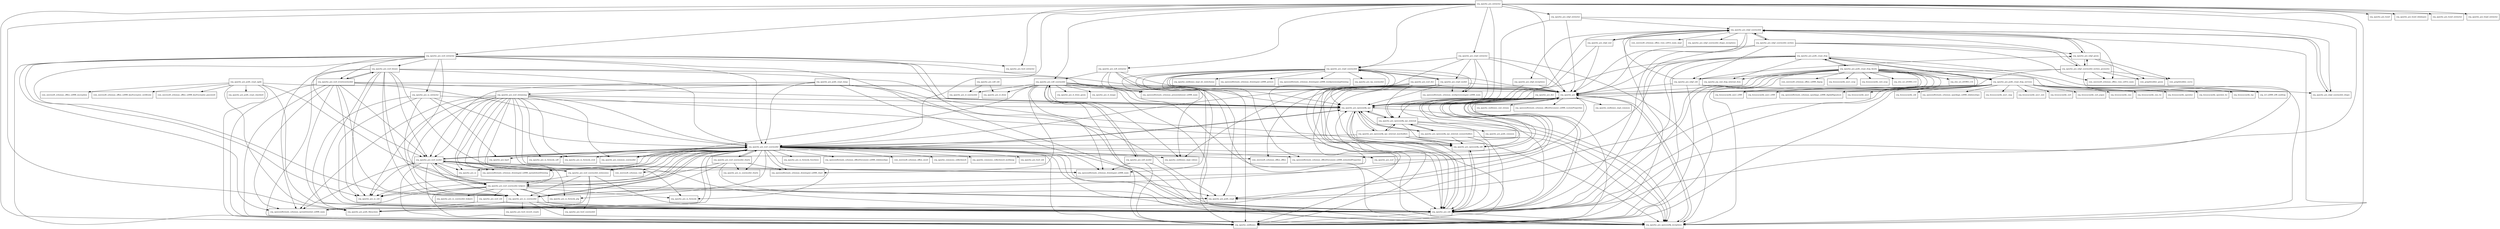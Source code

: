 digraph poi_ooxml_3_16_package_dependencies {
  node [shape = box, fontsize=10.0];
  org_apache_poi -> org_apache_poi_openxml4j_exceptions;
  org_apache_poi -> org_apache_poi_openxml4j_opc;
  org_apache_poi -> org_apache_poi_openxml4j_opc_internal;
  org_apache_poi -> org_apache_poi_openxml4j_util;
  org_apache_poi -> org_apache_poi_poifs_filesystem;
  org_apache_poi -> org_apache_poi_util;
  org_apache_poi -> org_apache_xmlbeans;
  org_apache_poi -> org_apache_xmlbeans_impl_common;
  org_apache_poi -> org_apache_xmlbeans_xml_stream;
  org_apache_poi -> org_openxmlformats_schemas_officeDocument_x2006_customProperties;
  org_apache_poi -> org_openxmlformats_schemas_officeDocument_x2006_extendedProperties;
  org_apache_poi_dev -> org_apache_poi_openxml4j_exceptions;
  org_apache_poi_dev -> org_apache_poi_openxml4j_opc;
  org_apache_poi_dev -> org_apache_poi_openxml4j_opc_internal;
  org_apache_poi_dev -> org_apache_poi_openxml4j_util;
  org_apache_poi_dev -> org_apache_poi_util;
  org_apache_poi_extractor -> org_apache_poi;
  org_apache_poi_extractor -> org_apache_poi_hsmf;
  org_apache_poi_extractor -> org_apache_poi_hsmf_datatypes;
  org_apache_poi_extractor -> org_apache_poi_hsmf_extractor;
  org_apache_poi_extractor -> org_apache_poi_hssf_extractor;
  org_apache_poi_extractor -> org_apache_poi_hwpf_extractor;
  org_apache_poi_extractor -> org_apache_poi_openxml4j_exceptions;
  org_apache_poi_extractor -> org_apache_poi_openxml4j_opc;
  org_apache_poi_extractor -> org_apache_poi_poifs_filesystem;
  org_apache_poi_extractor -> org_apache_poi_util;
  org_apache_poi_extractor -> org_apache_poi_xdgf_extractor;
  org_apache_poi_extractor -> org_apache_poi_xslf_extractor;
  org_apache_poi_extractor -> org_apache_poi_xslf_usermodel;
  org_apache_poi_extractor -> org_apache_poi_xssf_extractor;
  org_apache_poi_extractor -> org_apache_poi_xssf_usermodel;
  org_apache_poi_extractor -> org_apache_poi_xwpf_extractor;
  org_apache_poi_extractor -> org_apache_poi_xwpf_usermodel;
  org_apache_poi_extractor -> org_apache_xmlbeans;
  org_apache_poi_openxml4j_exceptions -> org_apache_poi;
  org_apache_poi_openxml4j_opc -> org_apache_poi_openxml4j_exceptions;
  org_apache_poi_openxml4j_opc -> org_apache_poi_openxml4j_opc_internal;
  org_apache_poi_openxml4j_opc -> org_apache_poi_openxml4j_opc_internal_marshallers;
  org_apache_poi_openxml4j_opc -> org_apache_poi_openxml4j_opc_internal_unmarshallers;
  org_apache_poi_openxml4j_opc -> org_apache_poi_openxml4j_util;
  org_apache_poi_openxml4j_opc -> org_apache_poi_util;
  org_apache_poi_openxml4j_opc_internal -> org_apache_poi_openxml4j_exceptions;
  org_apache_poi_openxml4j_opc_internal -> org_apache_poi_openxml4j_opc;
  org_apache_poi_openxml4j_opc_internal -> org_apache_poi_openxml4j_opc_internal_marshallers;
  org_apache_poi_openxml4j_opc_internal -> org_apache_poi_openxml4j_opc_internal_unmarshallers;
  org_apache_poi_openxml4j_opc_internal -> org_apache_poi_openxml4j_util;
  org_apache_poi_openxml4j_opc_internal -> org_apache_poi_poifs_common;
  org_apache_poi_openxml4j_opc_internal -> org_apache_poi_util;
  org_apache_poi_openxml4j_opc_internal_marshallers -> org_apache_poi_openxml4j_exceptions;
  org_apache_poi_openxml4j_opc_internal_marshallers -> org_apache_poi_openxml4j_opc;
  org_apache_poi_openxml4j_opc_internal_marshallers -> org_apache_poi_openxml4j_opc_internal;
  org_apache_poi_openxml4j_opc_internal_marshallers -> org_apache_poi_openxml4j_util;
  org_apache_poi_openxml4j_opc_internal_marshallers -> org_apache_poi_util;
  org_apache_poi_openxml4j_opc_internal_marshallers -> org_apache_poi_xssf_usermodel;
  org_apache_poi_openxml4j_opc_internal_unmarshallers -> org_apache_poi_openxml4j_exceptions;
  org_apache_poi_openxml4j_opc_internal_unmarshallers -> org_apache_poi_openxml4j_opc;
  org_apache_poi_openxml4j_opc_internal_unmarshallers -> org_apache_poi_openxml4j_opc_internal;
  org_apache_poi_openxml4j_opc_internal_unmarshallers -> org_apache_poi_openxml4j_util;
  org_apache_poi_openxml4j_opc_internal_unmarshallers -> org_apache_poi_util;
  org_apache_poi_openxml4j_util -> org_apache_poi_util;
  org_apache_poi_poifs_crypt_agile -> com_microsoft_schemas_office_x2006_encryption;
  org_apache_poi_poifs_crypt_agile -> com_microsoft_schemas_office_x2006_keyEncryptor_certificate;
  org_apache_poi_poifs_crypt_agile -> com_microsoft_schemas_office_x2006_keyEncryptor_password;
  org_apache_poi_poifs_crypt_agile -> org_apache_poi;
  org_apache_poi_poifs_crypt_agile -> org_apache_poi_poifs_crypt;
  org_apache_poi_poifs_crypt_agile -> org_apache_poi_poifs_crypt_standard;
  org_apache_poi_poifs_crypt_agile -> org_apache_poi_poifs_filesystem;
  org_apache_poi_poifs_crypt_agile -> org_apache_poi_util;
  org_apache_poi_poifs_crypt_agile -> org_apache_xmlbeans;
  org_apache_poi_poifs_crypt_dsig -> org_apache_jcp_xml_dsig_internal_dom;
  org_apache_poi_poifs_crypt_dsig -> org_apache_poi;
  org_apache_poi_poifs_crypt_dsig -> org_apache_poi_openxml4j_exceptions;
  org_apache_poi_poifs_crypt_dsig -> org_apache_poi_openxml4j_opc;
  org_apache_poi_poifs_crypt_dsig -> org_apache_poi_poifs_crypt;
  org_apache_poi_poifs_crypt_dsig -> org_apache_poi_poifs_crypt_dsig_facets;
  org_apache_poi_poifs_crypt_dsig -> org_apache_poi_poifs_crypt_dsig_services;
  org_apache_poi_poifs_crypt_dsig -> org_apache_poi_util;
  org_apache_poi_poifs_crypt_dsig -> org_apache_xmlbeans;
  org_apache_poi_poifs_crypt_dsig -> org_w3_x2000_x09_xmldsig;
  org_apache_poi_poifs_crypt_dsig_facets -> com_microsoft_schemas_office_x2006_digsig;
  org_apache_poi_poifs_crypt_dsig_facets -> org_apache_jcp_xml_dsig_internal_dom;
  org_apache_poi_poifs_crypt_dsig_facets -> org_apache_poi;
  org_apache_poi_poifs_crypt_dsig_facets -> org_apache_poi_openxml4j_exceptions;
  org_apache_poi_poifs_crypt_dsig_facets -> org_apache_poi_openxml4j_opc;
  org_apache_poi_poifs_crypt_dsig_facets -> org_apache_poi_poifs_crypt;
  org_apache_poi_poifs_crypt_dsig_facets -> org_apache_poi_poifs_crypt_dsig;
  org_apache_poi_poifs_crypt_dsig_facets -> org_apache_poi_poifs_crypt_dsig_services;
  org_apache_poi_poifs_crypt_dsig_facets -> org_apache_poi_util;
  org_apache_poi_poifs_crypt_dsig_facets -> org_apache_xmlbeans;
  org_apache_poi_poifs_crypt_dsig_facets -> org_bouncycastle_asn1;
  org_apache_poi_poifs_crypt_dsig_facets -> org_bouncycastle_asn1_ocsp;
  org_apache_poi_poifs_crypt_dsig_facets -> org_bouncycastle_asn1_x500;
  org_apache_poi_poifs_crypt_dsig_facets -> org_bouncycastle_asn1_x509;
  org_apache_poi_poifs_crypt_dsig_facets -> org_bouncycastle_cert_ocsp;
  org_apache_poi_poifs_crypt_dsig_facets -> org_etsi_uri_x01903_v13;
  org_apache_poi_poifs_crypt_dsig_facets -> org_etsi_uri_x01903_v14;
  org_apache_poi_poifs_crypt_dsig_facets -> org_openxmlformats_schemas_xpackage_x2006_digitalSignature;
  org_apache_poi_poifs_crypt_dsig_facets -> org_w3_x2000_x09_xmldsig;
  org_apache_poi_poifs_crypt_dsig_services -> org_apache_poi;
  org_apache_poi_poifs_crypt_dsig_services -> org_apache_poi_poifs_crypt;
  org_apache_poi_poifs_crypt_dsig_services -> org_apache_poi_poifs_crypt_dsig;
  org_apache_poi_poifs_crypt_dsig_services -> org_apache_poi_util;
  org_apache_poi_poifs_crypt_dsig_services -> org_apache_xmlbeans;
  org_apache_poi_poifs_crypt_dsig_services -> org_bouncycastle_asn1;
  org_apache_poi_poifs_crypt_dsig_services -> org_bouncycastle_asn1_cmp;
  org_apache_poi_poifs_crypt_dsig_services -> org_bouncycastle_asn1_nist;
  org_apache_poi_poifs_crypt_dsig_services -> org_bouncycastle_asn1_x500;
  org_apache_poi_poifs_crypt_dsig_services -> org_bouncycastle_asn1_x509;
  org_apache_poi_poifs_crypt_dsig_services -> org_bouncycastle_cert;
  org_apache_poi_poifs_crypt_dsig_services -> org_bouncycastle_cert_jcajce;
  org_apache_poi_poifs_crypt_dsig_services -> org_bouncycastle_cms;
  org_apache_poi_poifs_crypt_dsig_services -> org_bouncycastle_cms_bc;
  org_apache_poi_poifs_crypt_dsig_services -> org_bouncycastle_operator;
  org_apache_poi_poifs_crypt_dsig_services -> org_bouncycastle_operator_bc;
  org_apache_poi_poifs_crypt_dsig_services -> org_bouncycastle_tsp;
  org_apache_poi_poifs_crypt_dsig_services -> org_bouncycastle_util;
  org_apache_poi_poifs_crypt_dsig_services -> org_openxmlformats_schemas_xpackage_x2006_digitalSignature;
  org_apache_poi_poifs_crypt_dsig_services -> org_openxmlformats_schemas_xpackage_x2006_relationships;
  org_apache_poi_poifs_crypt_dsig_services -> org_w3_x2000_x09_xmldsig;
  org_apache_poi_poifs_crypt_temp -> org_apache_poi_openxml4j_util;
  org_apache_poi_poifs_crypt_temp -> org_apache_poi_poifs_crypt;
  org_apache_poi_poifs_crypt_temp -> org_apache_poi_util;
  org_apache_poi_poifs_crypt_temp -> org_apache_poi_xssf_model;
  org_apache_poi_poifs_crypt_temp -> org_apache_poi_xssf_streaming;
  org_apache_poi_poifs_crypt_temp -> org_apache_poi_xssf_usermodel;
  org_apache_poi_ss_extractor -> org_apache_poi_hpsf;
  org_apache_poi_ss_extractor -> org_apache_poi_openxml4j_opc;
  org_apache_poi_ss_extractor -> org_apache_poi_poifs_filesystem;
  org_apache_poi_ss_extractor -> org_apache_poi_ss_usermodel;
  org_apache_poi_ss_extractor -> org_apache_poi_util;
  org_apache_poi_ss_extractor -> org_apache_poi_xssf_usermodel;
  org_apache_poi_ss_usermodel -> org_apache_poi;
  org_apache_poi_ss_usermodel -> org_apache_poi_hssf_record_crypto;
  org_apache_poi_ss_usermodel -> org_apache_poi_hssf_usermodel;
  org_apache_poi_ss_usermodel -> org_apache_poi_openxml4j_exceptions;
  org_apache_poi_ss_usermodel -> org_apache_poi_openxml4j_opc;
  org_apache_poi_ss_usermodel -> org_apache_poi_poifs_filesystem;
  org_apache_poi_ss_usermodel -> org_apache_poi_util;
  org_apache_poi_ss_usermodel -> org_apache_poi_xssf_usermodel;
  org_apache_poi_util -> org_apache_poi;
  org_apache_poi_util -> org_apache_poi_openxml4j_exceptions;
  org_apache_poi_util -> org_apache_poi_openxml4j_opc;
  org_apache_poi_util -> org_apache_poi_openxml4j_util;
  org_apache_poi_util -> org_apache_xmlbeans;
  org_apache_poi_xdgf_exceptions -> org_apache_poi;
  org_apache_poi_xdgf_exceptions -> org_apache_poi_openxml4j_opc;
  org_apache_poi_xdgf_extractor -> org_apache_poi;
  org_apache_poi_xdgf_extractor -> org_apache_poi_openxml4j_opc;
  org_apache_poi_xdgf_extractor -> org_apache_poi_xdgf_usermodel;
  org_apache_poi_xdgf_extractor -> org_apache_poi_xdgf_usermodel_shape;
  org_apache_poi_xdgf_geom -> com_graphbuilder_curve;
  org_apache_poi_xdgf_geom -> com_graphbuilder_geom;
  org_apache_poi_xdgf_geom -> org_apache_poi_xdgf_usermodel;
  org_apache_poi_xdgf_geom -> org_apache_poi_xdgf_usermodel_section_geometry;
  org_apache_poi_xdgf_usermodel -> com_microsoft_schemas_office_visio_x2012_main;
  org_apache_poi_xdgf_usermodel -> com_microsoft_schemas_office_visio_x2012_main_impl;
  org_apache_poi_xdgf_usermodel -> org_apache_poi;
  org_apache_poi_xdgf_usermodel -> org_apache_poi_openxml4j_exceptions;
  org_apache_poi_xdgf_usermodel -> org_apache_poi_openxml4j_opc;
  org_apache_poi_xdgf_usermodel -> org_apache_poi_util;
  org_apache_poi_xdgf_usermodel -> org_apache_poi_xdgf_exceptions;
  org_apache_poi_xdgf_usermodel -> org_apache_poi_xdgf_geom;
  org_apache_poi_xdgf_usermodel -> org_apache_poi_xdgf_usermodel_section;
  org_apache_poi_xdgf_usermodel -> org_apache_poi_xdgf_usermodel_shape;
  org_apache_poi_xdgf_usermodel -> org_apache_poi_xdgf_usermodel_shape_exceptions;
  org_apache_poi_xdgf_usermodel -> org_apache_poi_xdgf_xml;
  org_apache_poi_xdgf_usermodel -> org_apache_xmlbeans;
  org_apache_poi_xdgf_usermodel_section -> com_microsoft_schemas_office_visio_x2012_main;
  org_apache_poi_xdgf_usermodel_section -> org_apache_poi;
  org_apache_poi_xdgf_usermodel_section -> org_apache_poi_util;
  org_apache_poi_xdgf_usermodel_section -> org_apache_poi_xdgf_geom;
  org_apache_poi_xdgf_usermodel_section -> org_apache_poi_xdgf_usermodel;
  org_apache_poi_xdgf_usermodel_section -> org_apache_poi_xdgf_usermodel_section_geometry;
  org_apache_poi_xdgf_usermodel_section -> org_apache_poi_xdgf_util;
  org_apache_poi_xdgf_usermodel_section_geometry -> com_graphbuilder_curve;
  org_apache_poi_xdgf_usermodel_section_geometry -> com_graphbuilder_geom;
  org_apache_poi_xdgf_usermodel_section_geometry -> com_microsoft_schemas_office_visio_x2012_main;
  org_apache_poi_xdgf_usermodel_section_geometry -> org_apache_poi;
  org_apache_poi_xdgf_usermodel_section_geometry -> org_apache_poi_util;
  org_apache_poi_xdgf_usermodel_section_geometry -> org_apache_poi_xdgf_geom;
  org_apache_poi_xdgf_usermodel_section_geometry -> org_apache_poi_xdgf_usermodel;
  org_apache_poi_xdgf_usermodel_section_geometry -> org_apache_poi_xdgf_util;
  org_apache_poi_xdgf_usermodel_shape -> org_apache_poi_xdgf_usermodel;
  org_apache_poi_xdgf_util -> org_apache_poi;
  org_apache_poi_xdgf_util -> org_apache_poi_xdgf_geom;
  org_apache_poi_xdgf_util -> org_apache_poi_xdgf_usermodel;
  org_apache_poi_xdgf_util -> org_apache_poi_xdgf_usermodel_shape;
  org_apache_poi_xdgf_util -> org_apache_xmlbeans;
  org_apache_poi_xdgf_xml -> org_apache_poi;
  org_apache_poi_xdgf_xml -> org_apache_poi_openxml4j_opc;
  org_apache_poi_xdgf_xml -> org_apache_poi_xdgf_usermodel;
  org_apache_poi_xslf_extractor -> org_apache_poi;
  org_apache_poi_xslf_extractor -> org_apache_poi_openxml4j_exceptions;
  org_apache_poi_xslf_extractor -> org_apache_poi_openxml4j_opc;
  org_apache_poi_xslf_extractor -> org_apache_poi_xslf_usermodel;
  org_apache_poi_xslf_extractor -> org_apache_xmlbeans;
  org_apache_poi_xslf_extractor -> org_openxmlformats_schemas_presentationml_x2006_main;
  org_apache_poi_xslf_model -> org_apache_poi_util;
  org_apache_poi_xslf_model -> org_apache_poi_xslf_usermodel;
  org_apache_poi_xslf_model -> org_apache_xmlbeans;
  org_apache_poi_xslf_model -> org_openxmlformats_schemas_drawingml_x2006_main;
  org_apache_poi_xslf_usermodel -> org_apache_poi;
  org_apache_poi_xslf_usermodel -> org_apache_poi_common_usermodel;
  org_apache_poi_xslf_usermodel -> org_apache_poi_openxml4j_exceptions;
  org_apache_poi_xslf_usermodel -> org_apache_poi_openxml4j_opc;
  org_apache_poi_xslf_usermodel -> org_apache_poi_sl_draw;
  org_apache_poi_xslf_usermodel -> org_apache_poi_sl_draw_geom;
  org_apache_poi_xslf_usermodel -> org_apache_poi_sl_image;
  org_apache_poi_xslf_usermodel -> org_apache_poi_sl_usermodel;
  org_apache_poi_xslf_usermodel -> org_apache_poi_util;
  org_apache_poi_xslf_usermodel -> org_apache_poi_xslf_model;
  org_apache_poi_xslf_usermodel -> org_apache_xmlbeans;
  org_apache_poi_xslf_usermodel -> org_apache_xmlbeans_impl_values;
  org_apache_poi_xslf_usermodel -> org_openxmlformats_schemas_drawingml_x2006_chart;
  org_apache_poi_xslf_usermodel -> org_openxmlformats_schemas_drawingml_x2006_main;
  org_apache_poi_xslf_usermodel -> org_openxmlformats_schemas_presentationml_x2006_main;
  org_apache_poi_xslf_util -> org_apache_poi_sl_draw;
  org_apache_poi_xslf_util -> org_apache_poi_sl_usermodel;
  org_apache_poi_xssf -> org_apache_poi;
  org_apache_poi_xssf_binary -> com_microsoft_schemas_vml;
  org_apache_poi_xssf_binary -> org_apache_poi;
  org_apache_poi_xssf_binary -> org_apache_poi_openxml4j_exceptions;
  org_apache_poi_xssf_binary -> org_apache_poi_openxml4j_opc;
  org_apache_poi_xssf_binary -> org_apache_poi_ss_usermodel;
  org_apache_poi_xssf_binary -> org_apache_poi_ss_util;
  org_apache_poi_xssf_binary -> org_apache_poi_util;
  org_apache_poi_xssf_binary -> org_apache_poi_xssf_eventusermodel;
  org_apache_poi_xssf_binary -> org_apache_poi_xssf_model;
  org_apache_poi_xssf_binary -> org_apache_poi_xssf_usermodel;
  org_apache_poi_xssf_binary -> org_apache_poi_xssf_usermodel_helpers;
  org_apache_poi_xssf_binary -> org_openxmlformats_schemas_spreadsheetml_x2006_main;
  org_apache_poi_xssf_dev -> org_apache_poi;
  org_apache_poi_xssf_dev -> org_apache_poi_openxml4j_opc;
  org_apache_poi_xssf_dev -> org_apache_poi_openxml4j_opc_internal;
  org_apache_poi_xssf_dev -> org_apache_poi_util;
  org_apache_poi_xssf_dev -> org_apache_poi_xssf_usermodel;
  org_apache_poi_xssf_dev -> org_apache_xmlbeans;
  org_apache_poi_xssf_eventusermodel -> org_apache_poi;
  org_apache_poi_xssf_eventusermodel -> org_apache_poi_openxml4j_exceptions;
  org_apache_poi_xssf_eventusermodel -> org_apache_poi_openxml4j_opc;
  org_apache_poi_xssf_eventusermodel -> org_apache_poi_ss_usermodel;
  org_apache_poi_xssf_eventusermodel -> org_apache_poi_ss_util;
  org_apache_poi_xssf_eventusermodel -> org_apache_poi_util;
  org_apache_poi_xssf_eventusermodel -> org_apache_poi_xssf_binary;
  org_apache_poi_xssf_eventusermodel -> org_apache_poi_xssf_model;
  org_apache_poi_xssf_eventusermodel -> org_apache_poi_xssf_usermodel;
  org_apache_poi_xssf_eventusermodel -> org_apache_xmlbeans;
  org_apache_poi_xssf_eventusermodel -> org_openxmlformats_schemas_spreadsheetml_x2006_main;
  org_apache_poi_xssf_extractor -> org_apache_poi;
  org_apache_poi_xssf_extractor -> org_apache_poi_hssf_extractor;
  org_apache_poi_xssf_extractor -> org_apache_poi_openxml4j_exceptions;
  org_apache_poi_xssf_extractor -> org_apache_poi_openxml4j_opc;
  org_apache_poi_xssf_extractor -> org_apache_poi_ss_extractor;
  org_apache_poi_xssf_extractor -> org_apache_poi_ss_usermodel;
  org_apache_poi_xssf_extractor -> org_apache_poi_ss_util;
  org_apache_poi_xssf_extractor -> org_apache_poi_util;
  org_apache_poi_xssf_extractor -> org_apache_poi_xssf_binary;
  org_apache_poi_xssf_extractor -> org_apache_poi_xssf_eventusermodel;
  org_apache_poi_xssf_extractor -> org_apache_poi_xssf_model;
  org_apache_poi_xssf_extractor -> org_apache_poi_xssf_usermodel;
  org_apache_poi_xssf_extractor -> org_apache_poi_xssf_usermodel_helpers;
  org_apache_poi_xssf_extractor -> org_apache_xmlbeans;
  org_apache_poi_xssf_extractor -> org_openxmlformats_schemas_spreadsheetml_x2006_main;
  org_apache_poi_xssf_model -> com_microsoft_schemas_vml;
  org_apache_poi_xssf_model -> org_apache_poi;
  org_apache_poi_xssf_model -> org_apache_poi_openxml4j_opc;
  org_apache_poi_xssf_model -> org_apache_poi_ss;
  org_apache_poi_xssf_model -> org_apache_poi_ss_usermodel;
  org_apache_poi_xssf_model -> org_apache_poi_ss_util;
  org_apache_poi_xssf_model -> org_apache_poi_util;
  org_apache_poi_xssf_model -> org_apache_poi_xssf_usermodel;
  org_apache_poi_xssf_model -> org_apache_poi_xssf_usermodel_extensions;
  org_apache_poi_xssf_model -> org_apache_poi_xssf_usermodel_helpers;
  org_apache_poi_xssf_model -> org_apache_xmlbeans;
  org_apache_poi_xssf_model -> org_openxmlformats_schemas_drawingml_x2006_main;
  org_apache_poi_xssf_model -> org_openxmlformats_schemas_drawingml_x2006_spreadsheetDrawing;
  org_apache_poi_xssf_model -> org_openxmlformats_schemas_spreadsheetml_x2006_main;
  org_apache_poi_xssf_streaming -> org_apache_poi_common_usermodel;
  org_apache_poi_xssf_streaming -> org_apache_poi_openxml4j_opc;
  org_apache_poi_xssf_streaming -> org_apache_poi_openxml4j_util;
  org_apache_poi_xssf_streaming -> org_apache_poi_ss;
  org_apache_poi_xssf_streaming -> org_apache_poi_ss_formula;
  org_apache_poi_xssf_streaming -> org_apache_poi_ss_formula_eval;
  org_apache_poi_xssf_streaming -> org_apache_poi_ss_formula_ptg;
  org_apache_poi_xssf_streaming -> org_apache_poi_ss_formula_udf;
  org_apache_poi_xssf_streaming -> org_apache_poi_ss_usermodel;
  org_apache_poi_xssf_streaming -> org_apache_poi_ss_util;
  org_apache_poi_xssf_streaming -> org_apache_poi_util;
  org_apache_poi_xssf_streaming -> org_apache_poi_xssf_model;
  org_apache_poi_xssf_streaming -> org_apache_poi_xssf_usermodel;
  org_apache_poi_xssf_streaming -> org_apache_poi_xssf_usermodel_helpers;
  org_apache_poi_xssf_streaming -> org_openxmlformats_schemas_drawingml_x2006_main;
  org_apache_poi_xssf_streaming -> org_openxmlformats_schemas_drawingml_x2006_spreadsheetDrawing;
  org_apache_poi_xssf_streaming -> org_openxmlformats_schemas_spreadsheetml_x2006_main;
  org_apache_poi_xssf_usermodel -> com_microsoft_schemas_office_excel;
  org_apache_poi_xssf_usermodel -> com_microsoft_schemas_office_office;
  org_apache_poi_xssf_usermodel -> com_microsoft_schemas_vml;
  org_apache_poi_xssf_usermodel -> org_apache_commons_collections4;
  org_apache_poi_xssf_usermodel -> org_apache_commons_collections4_multimap;
  org_apache_poi_xssf_usermodel -> org_apache_poi;
  org_apache_poi_xssf_usermodel -> org_apache_poi_common_usermodel;
  org_apache_poi_xssf_usermodel -> org_apache_poi_hpsf;
  org_apache_poi_xssf_usermodel -> org_apache_poi_hssf_util;
  org_apache_poi_xssf_usermodel -> org_apache_poi_openxml4j_exceptions;
  org_apache_poi_xssf_usermodel -> org_apache_poi_openxml4j_opc;
  org_apache_poi_xssf_usermodel -> org_apache_poi_poifs_crypt;
  org_apache_poi_xssf_usermodel -> org_apache_poi_poifs_filesystem;
  org_apache_poi_xssf_usermodel -> org_apache_poi_ss;
  org_apache_poi_xssf_usermodel -> org_apache_poi_ss_formula;
  org_apache_poi_xssf_usermodel -> org_apache_poi_ss_formula_eval;
  org_apache_poi_xssf_usermodel -> org_apache_poi_ss_formula_functions;
  org_apache_poi_xssf_usermodel -> org_apache_poi_ss_formula_ptg;
  org_apache_poi_xssf_usermodel -> org_apache_poi_ss_formula_udf;
  org_apache_poi_xssf_usermodel -> org_apache_poi_ss_usermodel;
  org_apache_poi_xssf_usermodel -> org_apache_poi_ss_usermodel_charts;
  org_apache_poi_xssf_usermodel -> org_apache_poi_ss_util;
  org_apache_poi_xssf_usermodel -> org_apache_poi_util;
  org_apache_poi_xssf_usermodel -> org_apache_poi_xssf;
  org_apache_poi_xssf_usermodel -> org_apache_poi_xssf_model;
  org_apache_poi_xssf_usermodel -> org_apache_poi_xssf_usermodel_charts;
  org_apache_poi_xssf_usermodel -> org_apache_poi_xssf_usermodel_extensions;
  org_apache_poi_xssf_usermodel -> org_apache_poi_xssf_usermodel_helpers;
  org_apache_poi_xssf_usermodel -> org_apache_xmlbeans;
  org_apache_poi_xssf_usermodel -> org_apache_xmlbeans_impl_values;
  org_apache_poi_xssf_usermodel -> org_openxmlformats_schemas_drawingml_x2006_chart;
  org_apache_poi_xssf_usermodel -> org_openxmlformats_schemas_drawingml_x2006_main;
  org_apache_poi_xssf_usermodel -> org_openxmlformats_schemas_drawingml_x2006_spreadsheetDrawing;
  org_apache_poi_xssf_usermodel -> org_openxmlformats_schemas_officeDocument_x2006_extendedProperties;
  org_apache_poi_xssf_usermodel -> org_openxmlformats_schemas_officeDocument_x2006_relationships;
  org_apache_poi_xssf_usermodel -> org_openxmlformats_schemas_spreadsheetml_x2006_main;
  org_apache_poi_xssf_usermodel_charts -> org_apache_poi_ss_usermodel;
  org_apache_poi_xssf_usermodel_charts -> org_apache_poi_ss_usermodel_charts;
  org_apache_poi_xssf_usermodel_charts -> org_apache_poi_ss_util;
  org_apache_poi_xssf_usermodel_charts -> org_apache_poi_util;
  org_apache_poi_xssf_usermodel_charts -> org_apache_poi_xssf_usermodel;
  org_apache_poi_xssf_usermodel_charts -> org_openxmlformats_schemas_drawingml_x2006_chart;
  org_apache_poi_xssf_usermodel_extensions -> org_apache_poi_hssf_usermodel;
  org_apache_poi_xssf_usermodel_extensions -> org_apache_poi_ss_usermodel;
  org_apache_poi_xssf_usermodel_extensions -> org_apache_poi_util;
  org_apache_poi_xssf_usermodel_extensions -> org_apache_poi_xssf_model;
  org_apache_poi_xssf_usermodel_extensions -> org_apache_poi_xssf_usermodel;
  org_apache_poi_xssf_usermodel_extensions -> org_apache_poi_xssf_usermodel_helpers;
  org_apache_poi_xssf_usermodel_extensions -> org_openxmlformats_schemas_spreadsheetml_x2006_main;
  org_apache_poi_xssf_usermodel_helpers -> org_apache_poi_poifs_crypt;
  org_apache_poi_xssf_usermodel_helpers -> org_apache_poi_ss_formula;
  org_apache_poi_xssf_usermodel_helpers -> org_apache_poi_ss_formula_ptg;
  org_apache_poi_xssf_usermodel_helpers -> org_apache_poi_ss_usermodel;
  org_apache_poi_xssf_usermodel_helpers -> org_apache_poi_ss_usermodel_helpers;
  org_apache_poi_xssf_usermodel_helpers -> org_apache_poi_ss_util;
  org_apache_poi_xssf_usermodel_helpers -> org_apache_poi_util;
  org_apache_poi_xssf_usermodel_helpers -> org_apache_poi_xssf_model;
  org_apache_poi_xssf_usermodel_helpers -> org_apache_poi_xssf_usermodel;
  org_apache_poi_xssf_usermodel_helpers -> org_apache_poi_xssf_util;
  org_apache_poi_xssf_usermodel_helpers -> org_apache_xmlbeans;
  org_apache_poi_xssf_usermodel_helpers -> org_openxmlformats_schemas_spreadsheetml_x2006_main;
  org_apache_poi_xssf_util -> org_apache_poi_util;
  org_apache_poi_xssf_util -> org_openxmlformats_schemas_spreadsheetml_x2006_main;
  org_apache_poi_xwpf_extractor -> org_apache_poi;
  org_apache_poi_xwpf_extractor -> org_apache_poi_openxml4j_exceptions;
  org_apache_poi_xwpf_extractor -> org_apache_poi_openxml4j_opc;
  org_apache_poi_xwpf_extractor -> org_apache_poi_xwpf_model;
  org_apache_poi_xwpf_extractor -> org_apache_poi_xwpf_usermodel;
  org_apache_poi_xwpf_extractor -> org_apache_xmlbeans;
  org_apache_poi_xwpf_extractor -> org_openxmlformats_schemas_wordprocessingml_x2006_main;
  org_apache_poi_xwpf_model -> com_microsoft_schemas_office_office;
  org_apache_poi_xwpf_model -> com_microsoft_schemas_vml;
  org_apache_poi_xwpf_model -> org_apache_poi;
  org_apache_poi_xwpf_model -> org_apache_poi_openxml4j_opc;
  org_apache_poi_xwpf_model -> org_apache_poi_util;
  org_apache_poi_xwpf_model -> org_apache_poi_xwpf_usermodel;
  org_apache_poi_xwpf_model -> org_apache_xmlbeans;
  org_apache_poi_xwpf_model -> org_apache_xmlbeans_impl_values;
  org_apache_poi_xwpf_model -> org_openxmlformats_schemas_wordprocessingml_x2006_main;
  org_apache_poi_xwpf_usermodel -> org_apache_poi;
  org_apache_poi_xwpf_usermodel -> org_apache_poi_openxml4j_exceptions;
  org_apache_poi_xwpf_usermodel -> org_apache_poi_openxml4j_opc;
  org_apache_poi_xwpf_usermodel -> org_apache_poi_poifs_crypt;
  org_apache_poi_xwpf_usermodel -> org_apache_poi_util;
  org_apache_poi_xwpf_usermodel -> org_apache_poi_wp_usermodel;
  org_apache_poi_xwpf_usermodel -> org_apache_poi_xwpf_model;
  org_apache_poi_xwpf_usermodel -> org_apache_xmlbeans;
  org_apache_poi_xwpf_usermodel -> org_apache_xmlbeans_impl_values;
  org_apache_poi_xwpf_usermodel -> org_apache_xmlbeans_impl_xb_xmlschema;
  org_apache_poi_xwpf_usermodel -> org_openxmlformats_schemas_drawingml_x2006_main;
  org_apache_poi_xwpf_usermodel -> org_openxmlformats_schemas_drawingml_x2006_picture;
  org_apache_poi_xwpf_usermodel -> org_openxmlformats_schemas_drawingml_x2006_wordprocessingDrawing;
  org_apache_poi_xwpf_usermodel -> org_openxmlformats_schemas_officeDocument_x2006_extendedProperties;
  org_apache_poi_xwpf_usermodel -> org_openxmlformats_schemas_wordprocessingml_x2006_main;
}
